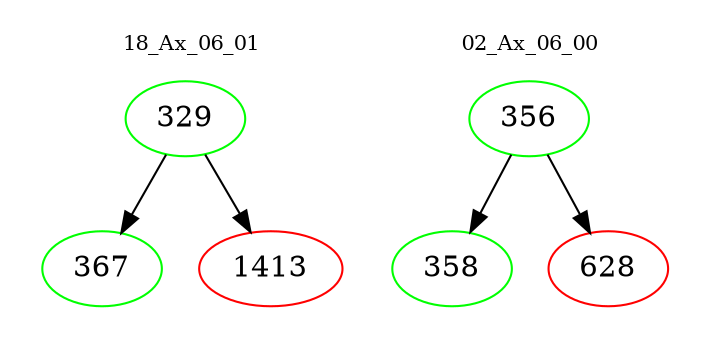 digraph{
subgraph cluster_0 {
color = white
label = "18_Ax_06_01";
fontsize=10;
T0_329 [label="329", color="green"]
T0_329 -> T0_367 [color="black"]
T0_367 [label="367", color="green"]
T0_329 -> T0_1413 [color="black"]
T0_1413 [label="1413", color="red"]
}
subgraph cluster_1 {
color = white
label = "02_Ax_06_00";
fontsize=10;
T1_356 [label="356", color="green"]
T1_356 -> T1_358 [color="black"]
T1_358 [label="358", color="green"]
T1_356 -> T1_628 [color="black"]
T1_628 [label="628", color="red"]
}
}
